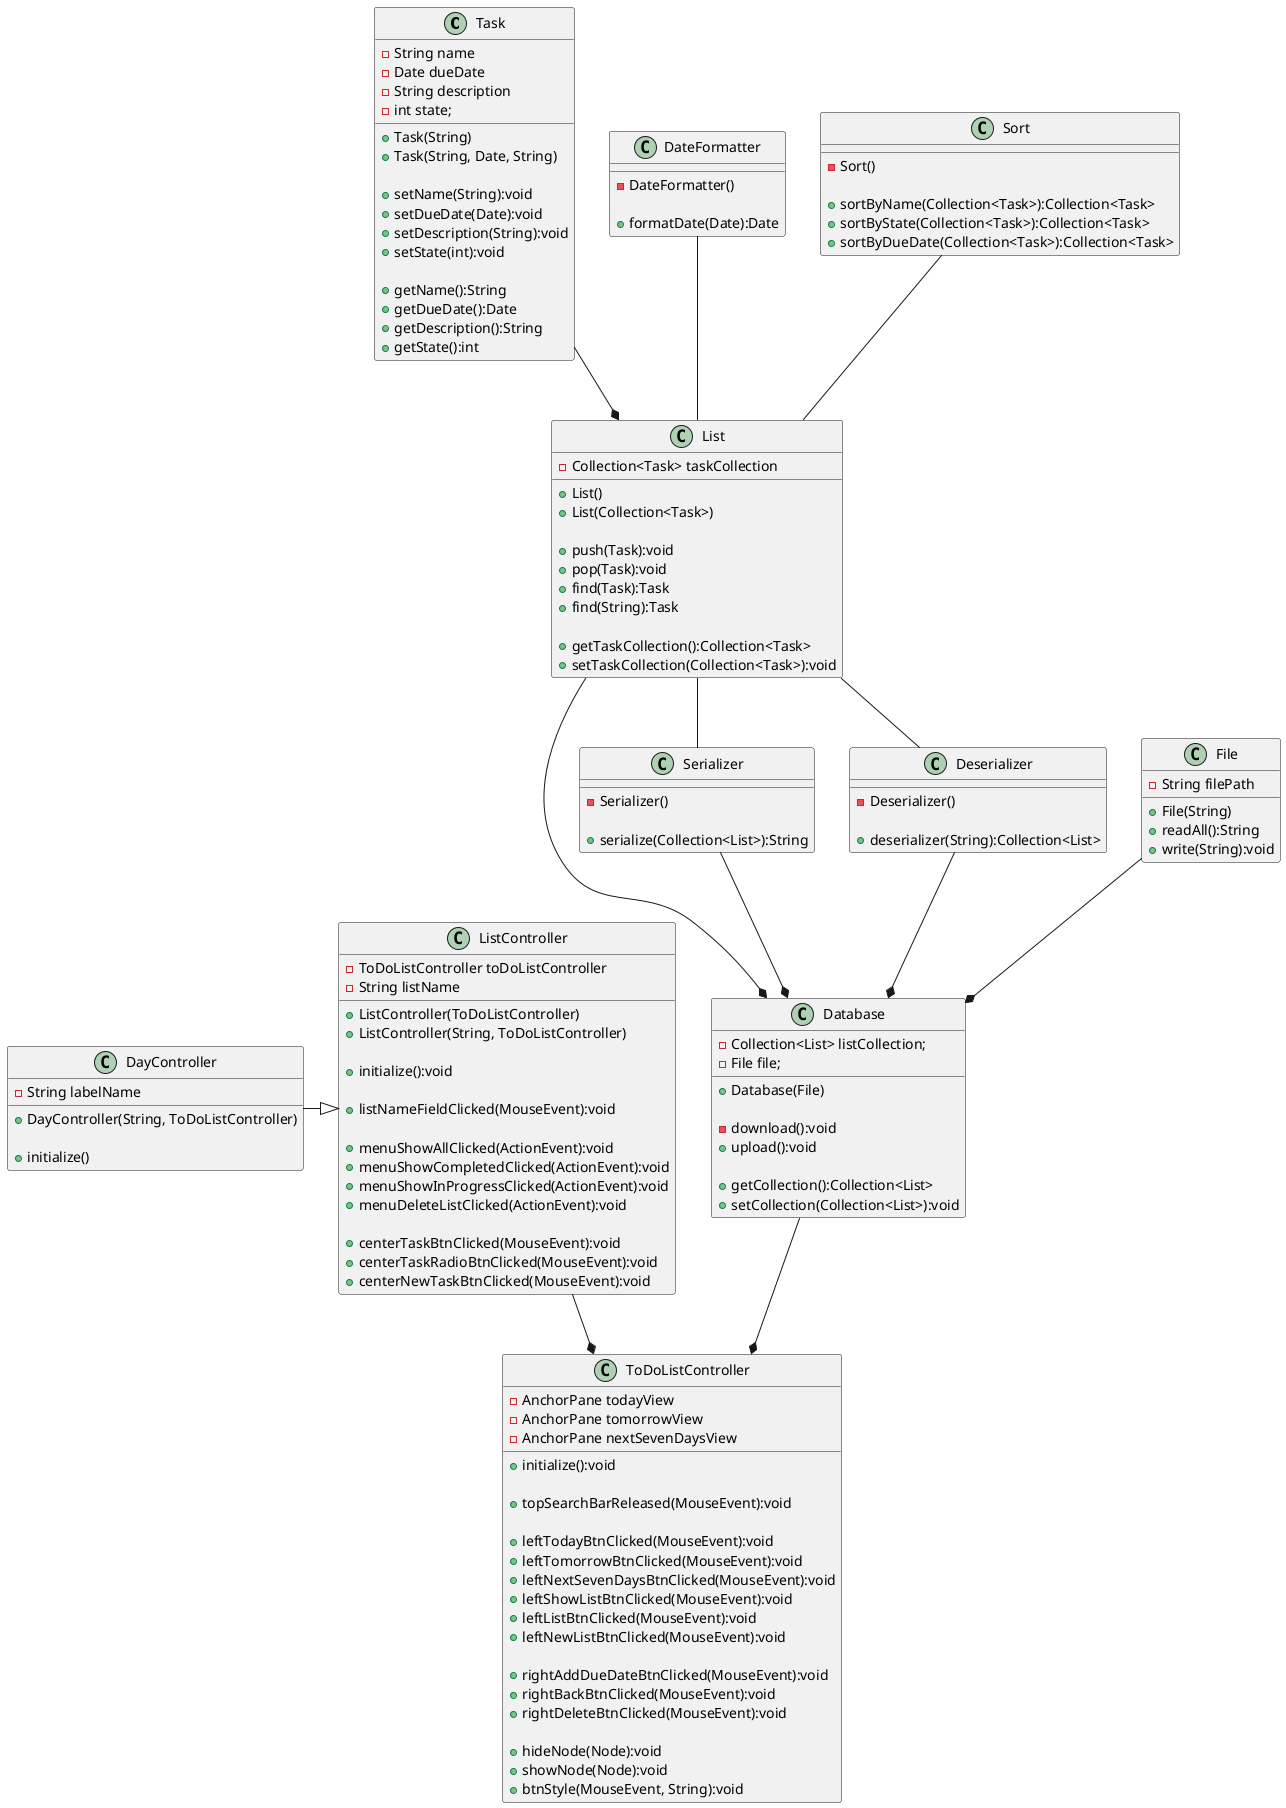 @startuml
'https://plantuml.com/class-diagram

class Task {
    -String name
    -Date dueDate
    -String description
    -int state;

    +Task(String)
    +Task(String, Date, String)

    +setName(String):void
    +setDueDate(Date):void
    +setDescription(String):void
    +setState(int):void

    +getName():String
    +getDueDate():Date
    +getDescription():String
    +getState():int
}

class List {
    -Collection<Task> taskCollection

    +List()
    +List(Collection<Task>)

    +push(Task):void
    +pop(Task):void
    +find(Task):Task
    +find(String):Task

    +getTaskCollection():Collection<Task>
    +setTaskCollection(Collection<Task>):void
}

class DateFormatter {
    -DateFormatter()

    +formatDate(Date):Date
}

class Sort {
    -Sort()

    +sortByName(Collection<Task>):Collection<Task>
    +sortByState(Collection<Task>):Collection<Task>
    +sortByDueDate(Collection<Task>):Collection<Task>
}

class ToDoListController {
    -AnchorPane todayView
    -AnchorPane tomorrowView
    -AnchorPane nextSevenDaysView

    +initialize():void

    +topSearchBarReleased(MouseEvent):void

    +leftTodayBtnClicked(MouseEvent):void
    +leftTomorrowBtnClicked(MouseEvent):void
    +leftNextSevenDaysBtnClicked(MouseEvent):void
    +leftShowListBtnClicked(MouseEvent):void
    +leftListBtnClicked(MouseEvent):void
    +leftNewListBtnClicked(MouseEvent):void

    +rightAddDueDateBtnClicked(MouseEvent):void
    +rightBackBtnClicked(MouseEvent):void
    +rightDeleteBtnClicked(MouseEvent):void

    +hideNode(Node):void
    +showNode(Node):void
    +btnStyle(MouseEvent, String):void
}

class ListController {
    -ToDoListController toDoListController
    -String listName

    +ListController(ToDoListController)
    +ListController(String, ToDoListController)

    +initialize():void

    +listNameFieldClicked(MouseEvent):void

    +menuShowAllClicked(ActionEvent):void
    +menuShowCompletedClicked(ActionEvent):void
    +menuShowInProgressClicked(ActionEvent):void
    +menuDeleteListClicked(ActionEvent):void

    +centerTaskBtnClicked(MouseEvent):void
    +centerTaskRadioBtnClicked(MouseEvent):void
    +centerNewTaskBtnClicked(MouseEvent):void

}

class DayController {
    -String labelName

    +DayController(String, ToDoListController)

    +initialize()
}

class Database {
    -Collection<List> listCollection;
    -File file;

    +Database(File)

    -download():void
    +upload():void

    +getCollection():Collection<List>
    +setCollection(Collection<List>):void
}

class File {
    -String filePath

    +File(String)
    +readAll():String
    +write(String):void
}

class Serializer {
    -Serializer()

    +serialize(Collection<List>):String
}

class Deserializer {
    -Deserializer()

    +deserializer(String):Collection<List>
}

File --* Database
Serializer --* Database
Deserializer --* Database
List -- Serializer
List -- Deserializer
Database --* ToDoListController
List --* Database
DayController -|> ListController
ListController --* ToDoListController
Task --* List
Sort -- List
DateFormatter -- List
@enduml